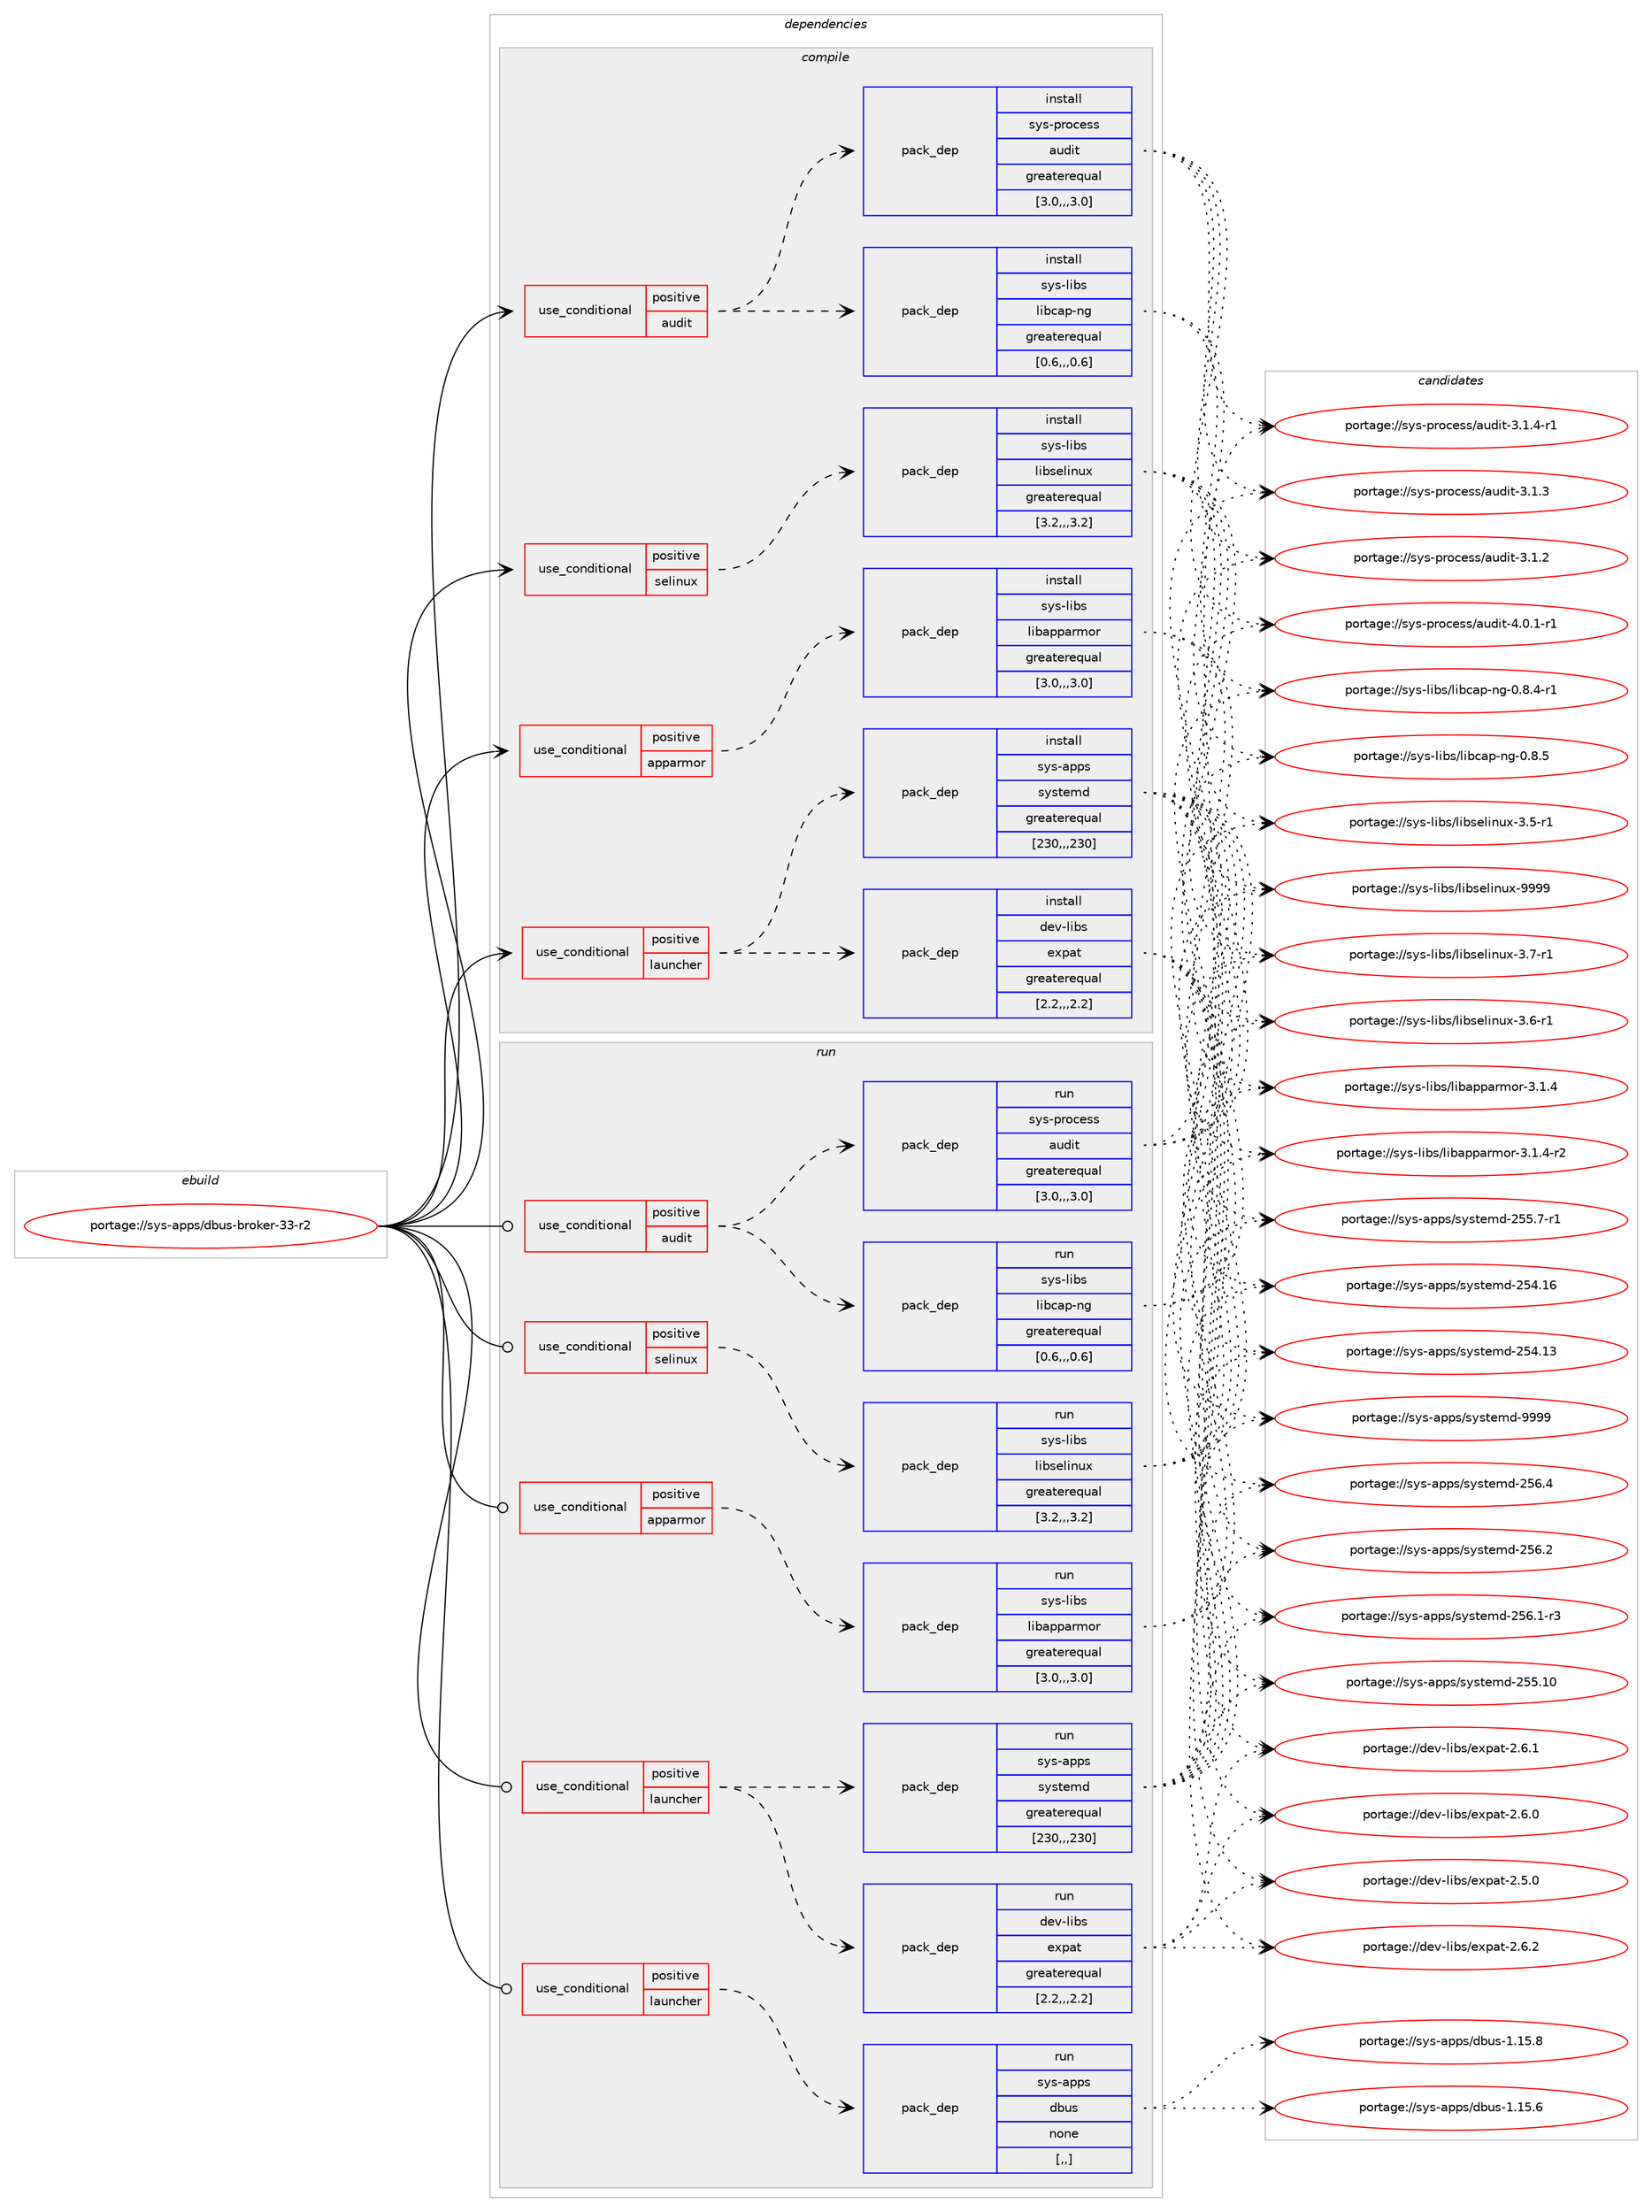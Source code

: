 digraph prolog {

# *************
# Graph options
# *************

newrank=true;
concentrate=true;
compound=true;
graph [rankdir=LR,fontname=Helvetica,fontsize=10,ranksep=1.5];#, ranksep=2.5, nodesep=0.2];
edge  [arrowhead=vee];
node  [fontname=Helvetica,fontsize=10];

# **********
# The ebuild
# **********

subgraph cluster_leftcol {
color=gray;
label=<<i>ebuild</i>>;
id [label="portage://sys-apps/dbus-broker-33-r2", color=red, width=4, href="../sys-apps/dbus-broker-33-r2.svg"];
}

# ****************
# The dependencies
# ****************

subgraph cluster_midcol {
color=gray;
label=<<i>dependencies</i>>;
subgraph cluster_compile {
fillcolor="#eeeeee";
style=filled;
label=<<i>compile</i>>;
subgraph cond110672 {
dependency419293 [label=<<TABLE BORDER="0" CELLBORDER="1" CELLSPACING="0" CELLPADDING="4"><TR><TD ROWSPAN="3" CELLPADDING="10">use_conditional</TD></TR><TR><TD>positive</TD></TR><TR><TD>apparmor</TD></TR></TABLE>>, shape=none, color=red];
subgraph pack305705 {
dependency419294 [label=<<TABLE BORDER="0" CELLBORDER="1" CELLSPACING="0" CELLPADDING="4" WIDTH="220"><TR><TD ROWSPAN="6" CELLPADDING="30">pack_dep</TD></TR><TR><TD WIDTH="110">install</TD></TR><TR><TD>sys-libs</TD></TR><TR><TD>libapparmor</TD></TR><TR><TD>greaterequal</TD></TR><TR><TD>[3.0,,,3.0]</TD></TR></TABLE>>, shape=none, color=blue];
}
dependency419293:e -> dependency419294:w [weight=20,style="dashed",arrowhead="vee"];
}
id:e -> dependency419293:w [weight=20,style="solid",arrowhead="vee"];
subgraph cond110673 {
dependency419295 [label=<<TABLE BORDER="0" CELLBORDER="1" CELLSPACING="0" CELLPADDING="4"><TR><TD ROWSPAN="3" CELLPADDING="10">use_conditional</TD></TR><TR><TD>positive</TD></TR><TR><TD>audit</TD></TR></TABLE>>, shape=none, color=red];
subgraph pack305706 {
dependency419296 [label=<<TABLE BORDER="0" CELLBORDER="1" CELLSPACING="0" CELLPADDING="4" WIDTH="220"><TR><TD ROWSPAN="6" CELLPADDING="30">pack_dep</TD></TR><TR><TD WIDTH="110">install</TD></TR><TR><TD>sys-process</TD></TR><TR><TD>audit</TD></TR><TR><TD>greaterequal</TD></TR><TR><TD>[3.0,,,3.0]</TD></TR></TABLE>>, shape=none, color=blue];
}
dependency419295:e -> dependency419296:w [weight=20,style="dashed",arrowhead="vee"];
subgraph pack305707 {
dependency419297 [label=<<TABLE BORDER="0" CELLBORDER="1" CELLSPACING="0" CELLPADDING="4" WIDTH="220"><TR><TD ROWSPAN="6" CELLPADDING="30">pack_dep</TD></TR><TR><TD WIDTH="110">install</TD></TR><TR><TD>sys-libs</TD></TR><TR><TD>libcap-ng</TD></TR><TR><TD>greaterequal</TD></TR><TR><TD>[0.6,,,0.6]</TD></TR></TABLE>>, shape=none, color=blue];
}
dependency419295:e -> dependency419297:w [weight=20,style="dashed",arrowhead="vee"];
}
id:e -> dependency419295:w [weight=20,style="solid",arrowhead="vee"];
subgraph cond110674 {
dependency419298 [label=<<TABLE BORDER="0" CELLBORDER="1" CELLSPACING="0" CELLPADDING="4"><TR><TD ROWSPAN="3" CELLPADDING="10">use_conditional</TD></TR><TR><TD>positive</TD></TR><TR><TD>launcher</TD></TR></TABLE>>, shape=none, color=red];
subgraph pack305708 {
dependency419299 [label=<<TABLE BORDER="0" CELLBORDER="1" CELLSPACING="0" CELLPADDING="4" WIDTH="220"><TR><TD ROWSPAN="6" CELLPADDING="30">pack_dep</TD></TR><TR><TD WIDTH="110">install</TD></TR><TR><TD>dev-libs</TD></TR><TR><TD>expat</TD></TR><TR><TD>greaterequal</TD></TR><TR><TD>[2.2,,,2.2]</TD></TR></TABLE>>, shape=none, color=blue];
}
dependency419298:e -> dependency419299:w [weight=20,style="dashed",arrowhead="vee"];
subgraph pack305709 {
dependency419300 [label=<<TABLE BORDER="0" CELLBORDER="1" CELLSPACING="0" CELLPADDING="4" WIDTH="220"><TR><TD ROWSPAN="6" CELLPADDING="30">pack_dep</TD></TR><TR><TD WIDTH="110">install</TD></TR><TR><TD>sys-apps</TD></TR><TR><TD>systemd</TD></TR><TR><TD>greaterequal</TD></TR><TR><TD>[230,,,230]</TD></TR></TABLE>>, shape=none, color=blue];
}
dependency419298:e -> dependency419300:w [weight=20,style="dashed",arrowhead="vee"];
}
id:e -> dependency419298:w [weight=20,style="solid",arrowhead="vee"];
subgraph cond110675 {
dependency419301 [label=<<TABLE BORDER="0" CELLBORDER="1" CELLSPACING="0" CELLPADDING="4"><TR><TD ROWSPAN="3" CELLPADDING="10">use_conditional</TD></TR><TR><TD>positive</TD></TR><TR><TD>selinux</TD></TR></TABLE>>, shape=none, color=red];
subgraph pack305710 {
dependency419302 [label=<<TABLE BORDER="0" CELLBORDER="1" CELLSPACING="0" CELLPADDING="4" WIDTH="220"><TR><TD ROWSPAN="6" CELLPADDING="30">pack_dep</TD></TR><TR><TD WIDTH="110">install</TD></TR><TR><TD>sys-libs</TD></TR><TR><TD>libselinux</TD></TR><TR><TD>greaterequal</TD></TR><TR><TD>[3.2,,,3.2]</TD></TR></TABLE>>, shape=none, color=blue];
}
dependency419301:e -> dependency419302:w [weight=20,style="dashed",arrowhead="vee"];
}
id:e -> dependency419301:w [weight=20,style="solid",arrowhead="vee"];
}
subgraph cluster_compileandrun {
fillcolor="#eeeeee";
style=filled;
label=<<i>compile and run</i>>;
}
subgraph cluster_run {
fillcolor="#eeeeee";
style=filled;
label=<<i>run</i>>;
subgraph cond110676 {
dependency419303 [label=<<TABLE BORDER="0" CELLBORDER="1" CELLSPACING="0" CELLPADDING="4"><TR><TD ROWSPAN="3" CELLPADDING="10">use_conditional</TD></TR><TR><TD>positive</TD></TR><TR><TD>apparmor</TD></TR></TABLE>>, shape=none, color=red];
subgraph pack305711 {
dependency419304 [label=<<TABLE BORDER="0" CELLBORDER="1" CELLSPACING="0" CELLPADDING="4" WIDTH="220"><TR><TD ROWSPAN="6" CELLPADDING="30">pack_dep</TD></TR><TR><TD WIDTH="110">run</TD></TR><TR><TD>sys-libs</TD></TR><TR><TD>libapparmor</TD></TR><TR><TD>greaterequal</TD></TR><TR><TD>[3.0,,,3.0]</TD></TR></TABLE>>, shape=none, color=blue];
}
dependency419303:e -> dependency419304:w [weight=20,style="dashed",arrowhead="vee"];
}
id:e -> dependency419303:w [weight=20,style="solid",arrowhead="odot"];
subgraph cond110677 {
dependency419305 [label=<<TABLE BORDER="0" CELLBORDER="1" CELLSPACING="0" CELLPADDING="4"><TR><TD ROWSPAN="3" CELLPADDING="10">use_conditional</TD></TR><TR><TD>positive</TD></TR><TR><TD>audit</TD></TR></TABLE>>, shape=none, color=red];
subgraph pack305712 {
dependency419306 [label=<<TABLE BORDER="0" CELLBORDER="1" CELLSPACING="0" CELLPADDING="4" WIDTH="220"><TR><TD ROWSPAN="6" CELLPADDING="30">pack_dep</TD></TR><TR><TD WIDTH="110">run</TD></TR><TR><TD>sys-process</TD></TR><TR><TD>audit</TD></TR><TR><TD>greaterequal</TD></TR><TR><TD>[3.0,,,3.0]</TD></TR></TABLE>>, shape=none, color=blue];
}
dependency419305:e -> dependency419306:w [weight=20,style="dashed",arrowhead="vee"];
subgraph pack305713 {
dependency419307 [label=<<TABLE BORDER="0" CELLBORDER="1" CELLSPACING="0" CELLPADDING="4" WIDTH="220"><TR><TD ROWSPAN="6" CELLPADDING="30">pack_dep</TD></TR><TR><TD WIDTH="110">run</TD></TR><TR><TD>sys-libs</TD></TR><TR><TD>libcap-ng</TD></TR><TR><TD>greaterequal</TD></TR><TR><TD>[0.6,,,0.6]</TD></TR></TABLE>>, shape=none, color=blue];
}
dependency419305:e -> dependency419307:w [weight=20,style="dashed",arrowhead="vee"];
}
id:e -> dependency419305:w [weight=20,style="solid",arrowhead="odot"];
subgraph cond110678 {
dependency419308 [label=<<TABLE BORDER="0" CELLBORDER="1" CELLSPACING="0" CELLPADDING="4"><TR><TD ROWSPAN="3" CELLPADDING="10">use_conditional</TD></TR><TR><TD>positive</TD></TR><TR><TD>launcher</TD></TR></TABLE>>, shape=none, color=red];
subgraph pack305714 {
dependency419309 [label=<<TABLE BORDER="0" CELLBORDER="1" CELLSPACING="0" CELLPADDING="4" WIDTH="220"><TR><TD ROWSPAN="6" CELLPADDING="30">pack_dep</TD></TR><TR><TD WIDTH="110">run</TD></TR><TR><TD>dev-libs</TD></TR><TR><TD>expat</TD></TR><TR><TD>greaterequal</TD></TR><TR><TD>[2.2,,,2.2]</TD></TR></TABLE>>, shape=none, color=blue];
}
dependency419308:e -> dependency419309:w [weight=20,style="dashed",arrowhead="vee"];
subgraph pack305715 {
dependency419310 [label=<<TABLE BORDER="0" CELLBORDER="1" CELLSPACING="0" CELLPADDING="4" WIDTH="220"><TR><TD ROWSPAN="6" CELLPADDING="30">pack_dep</TD></TR><TR><TD WIDTH="110">run</TD></TR><TR><TD>sys-apps</TD></TR><TR><TD>systemd</TD></TR><TR><TD>greaterequal</TD></TR><TR><TD>[230,,,230]</TD></TR></TABLE>>, shape=none, color=blue];
}
dependency419308:e -> dependency419310:w [weight=20,style="dashed",arrowhead="vee"];
}
id:e -> dependency419308:w [weight=20,style="solid",arrowhead="odot"];
subgraph cond110679 {
dependency419311 [label=<<TABLE BORDER="0" CELLBORDER="1" CELLSPACING="0" CELLPADDING="4"><TR><TD ROWSPAN="3" CELLPADDING="10">use_conditional</TD></TR><TR><TD>positive</TD></TR><TR><TD>launcher</TD></TR></TABLE>>, shape=none, color=red];
subgraph pack305716 {
dependency419312 [label=<<TABLE BORDER="0" CELLBORDER="1" CELLSPACING="0" CELLPADDING="4" WIDTH="220"><TR><TD ROWSPAN="6" CELLPADDING="30">pack_dep</TD></TR><TR><TD WIDTH="110">run</TD></TR><TR><TD>sys-apps</TD></TR><TR><TD>dbus</TD></TR><TR><TD>none</TD></TR><TR><TD>[,,]</TD></TR></TABLE>>, shape=none, color=blue];
}
dependency419311:e -> dependency419312:w [weight=20,style="dashed",arrowhead="vee"];
}
id:e -> dependency419311:w [weight=20,style="solid",arrowhead="odot"];
subgraph cond110680 {
dependency419313 [label=<<TABLE BORDER="0" CELLBORDER="1" CELLSPACING="0" CELLPADDING="4"><TR><TD ROWSPAN="3" CELLPADDING="10">use_conditional</TD></TR><TR><TD>positive</TD></TR><TR><TD>selinux</TD></TR></TABLE>>, shape=none, color=red];
subgraph pack305717 {
dependency419314 [label=<<TABLE BORDER="0" CELLBORDER="1" CELLSPACING="0" CELLPADDING="4" WIDTH="220"><TR><TD ROWSPAN="6" CELLPADDING="30">pack_dep</TD></TR><TR><TD WIDTH="110">run</TD></TR><TR><TD>sys-libs</TD></TR><TR><TD>libselinux</TD></TR><TR><TD>greaterequal</TD></TR><TR><TD>[3.2,,,3.2]</TD></TR></TABLE>>, shape=none, color=blue];
}
dependency419313:e -> dependency419314:w [weight=20,style="dashed",arrowhead="vee"];
}
id:e -> dependency419313:w [weight=20,style="solid",arrowhead="odot"];
}
}

# **************
# The candidates
# **************

subgraph cluster_choices {
rank=same;
color=gray;
label=<<i>candidates</i>>;

subgraph choice305705 {
color=black;
nodesep=1;
choice1151211154510810598115471081059897112112971141091111144551464946524511450 [label="portage://sys-libs/libapparmor-3.1.4-r2", color=red, width=4,href="../sys-libs/libapparmor-3.1.4-r2.svg"];
choice115121115451081059811547108105989711211297114109111114455146494652 [label="portage://sys-libs/libapparmor-3.1.4", color=red, width=4,href="../sys-libs/libapparmor-3.1.4.svg"];
dependency419294:e -> choice1151211154510810598115471081059897112112971141091111144551464946524511450:w [style=dotted,weight="100"];
dependency419294:e -> choice115121115451081059811547108105989711211297114109111114455146494652:w [style=dotted,weight="100"];
}
subgraph choice305706 {
color=black;
nodesep=1;
choice115121115451121141119910111511547971171001051164552464846494511449 [label="portage://sys-process/audit-4.0.1-r1", color=red, width=4,href="../sys-process/audit-4.0.1-r1.svg"];
choice115121115451121141119910111511547971171001051164551464946524511449 [label="portage://sys-process/audit-3.1.4-r1", color=red, width=4,href="../sys-process/audit-3.1.4-r1.svg"];
choice11512111545112114111991011151154797117100105116455146494651 [label="portage://sys-process/audit-3.1.3", color=red, width=4,href="../sys-process/audit-3.1.3.svg"];
choice11512111545112114111991011151154797117100105116455146494650 [label="portage://sys-process/audit-3.1.2", color=red, width=4,href="../sys-process/audit-3.1.2.svg"];
dependency419296:e -> choice115121115451121141119910111511547971171001051164552464846494511449:w [style=dotted,weight="100"];
dependency419296:e -> choice115121115451121141119910111511547971171001051164551464946524511449:w [style=dotted,weight="100"];
dependency419296:e -> choice11512111545112114111991011151154797117100105116455146494651:w [style=dotted,weight="100"];
dependency419296:e -> choice11512111545112114111991011151154797117100105116455146494650:w [style=dotted,weight="100"];
}
subgraph choice305707 {
color=black;
nodesep=1;
choice11512111545108105981154710810598999711245110103454846564653 [label="portage://sys-libs/libcap-ng-0.8.5", color=red, width=4,href="../sys-libs/libcap-ng-0.8.5.svg"];
choice115121115451081059811547108105989997112451101034548465646524511449 [label="portage://sys-libs/libcap-ng-0.8.4-r1", color=red, width=4,href="../sys-libs/libcap-ng-0.8.4-r1.svg"];
dependency419297:e -> choice11512111545108105981154710810598999711245110103454846564653:w [style=dotted,weight="100"];
dependency419297:e -> choice115121115451081059811547108105989997112451101034548465646524511449:w [style=dotted,weight="100"];
}
subgraph choice305708 {
color=black;
nodesep=1;
choice10010111845108105981154710112011297116455046544650 [label="portage://dev-libs/expat-2.6.2", color=red, width=4,href="../dev-libs/expat-2.6.2.svg"];
choice10010111845108105981154710112011297116455046544649 [label="portage://dev-libs/expat-2.6.1", color=red, width=4,href="../dev-libs/expat-2.6.1.svg"];
choice10010111845108105981154710112011297116455046544648 [label="portage://dev-libs/expat-2.6.0", color=red, width=4,href="../dev-libs/expat-2.6.0.svg"];
choice10010111845108105981154710112011297116455046534648 [label="portage://dev-libs/expat-2.5.0", color=red, width=4,href="../dev-libs/expat-2.5.0.svg"];
dependency419299:e -> choice10010111845108105981154710112011297116455046544650:w [style=dotted,weight="100"];
dependency419299:e -> choice10010111845108105981154710112011297116455046544649:w [style=dotted,weight="100"];
dependency419299:e -> choice10010111845108105981154710112011297116455046544648:w [style=dotted,weight="100"];
dependency419299:e -> choice10010111845108105981154710112011297116455046534648:w [style=dotted,weight="100"];
}
subgraph choice305709 {
color=black;
nodesep=1;
choice1151211154597112112115471151211151161011091004557575757 [label="portage://sys-apps/systemd-9999", color=red, width=4,href="../sys-apps/systemd-9999.svg"];
choice115121115459711211211547115121115116101109100455053544652 [label="portage://sys-apps/systemd-256.4", color=red, width=4,href="../sys-apps/systemd-256.4.svg"];
choice115121115459711211211547115121115116101109100455053544650 [label="portage://sys-apps/systemd-256.2", color=red, width=4,href="../sys-apps/systemd-256.2.svg"];
choice1151211154597112112115471151211151161011091004550535446494511451 [label="portage://sys-apps/systemd-256.1-r3", color=red, width=4,href="../sys-apps/systemd-256.1-r3.svg"];
choice11512111545971121121154711512111511610110910045505353464948 [label="portage://sys-apps/systemd-255.10", color=red, width=4,href="../sys-apps/systemd-255.10.svg"];
choice1151211154597112112115471151211151161011091004550535346554511449 [label="portage://sys-apps/systemd-255.7-r1", color=red, width=4,href="../sys-apps/systemd-255.7-r1.svg"];
choice11512111545971121121154711512111511610110910045505352464954 [label="portage://sys-apps/systemd-254.16", color=red, width=4,href="../sys-apps/systemd-254.16.svg"];
choice11512111545971121121154711512111511610110910045505352464951 [label="portage://sys-apps/systemd-254.13", color=red, width=4,href="../sys-apps/systemd-254.13.svg"];
dependency419300:e -> choice1151211154597112112115471151211151161011091004557575757:w [style=dotted,weight="100"];
dependency419300:e -> choice115121115459711211211547115121115116101109100455053544652:w [style=dotted,weight="100"];
dependency419300:e -> choice115121115459711211211547115121115116101109100455053544650:w [style=dotted,weight="100"];
dependency419300:e -> choice1151211154597112112115471151211151161011091004550535446494511451:w [style=dotted,weight="100"];
dependency419300:e -> choice11512111545971121121154711512111511610110910045505353464948:w [style=dotted,weight="100"];
dependency419300:e -> choice1151211154597112112115471151211151161011091004550535346554511449:w [style=dotted,weight="100"];
dependency419300:e -> choice11512111545971121121154711512111511610110910045505352464954:w [style=dotted,weight="100"];
dependency419300:e -> choice11512111545971121121154711512111511610110910045505352464951:w [style=dotted,weight="100"];
}
subgraph choice305710 {
color=black;
nodesep=1;
choice115121115451081059811547108105981151011081051101171204557575757 [label="portage://sys-libs/libselinux-9999", color=red, width=4,href="../sys-libs/libselinux-9999.svg"];
choice11512111545108105981154710810598115101108105110117120455146554511449 [label="portage://sys-libs/libselinux-3.7-r1", color=red, width=4,href="../sys-libs/libselinux-3.7-r1.svg"];
choice11512111545108105981154710810598115101108105110117120455146544511449 [label="portage://sys-libs/libselinux-3.6-r1", color=red, width=4,href="../sys-libs/libselinux-3.6-r1.svg"];
choice11512111545108105981154710810598115101108105110117120455146534511449 [label="portage://sys-libs/libselinux-3.5-r1", color=red, width=4,href="../sys-libs/libselinux-3.5-r1.svg"];
dependency419302:e -> choice115121115451081059811547108105981151011081051101171204557575757:w [style=dotted,weight="100"];
dependency419302:e -> choice11512111545108105981154710810598115101108105110117120455146554511449:w [style=dotted,weight="100"];
dependency419302:e -> choice11512111545108105981154710810598115101108105110117120455146544511449:w [style=dotted,weight="100"];
dependency419302:e -> choice11512111545108105981154710810598115101108105110117120455146534511449:w [style=dotted,weight="100"];
}
subgraph choice305711 {
color=black;
nodesep=1;
choice1151211154510810598115471081059897112112971141091111144551464946524511450 [label="portage://sys-libs/libapparmor-3.1.4-r2", color=red, width=4,href="../sys-libs/libapparmor-3.1.4-r2.svg"];
choice115121115451081059811547108105989711211297114109111114455146494652 [label="portage://sys-libs/libapparmor-3.1.4", color=red, width=4,href="../sys-libs/libapparmor-3.1.4.svg"];
dependency419304:e -> choice1151211154510810598115471081059897112112971141091111144551464946524511450:w [style=dotted,weight="100"];
dependency419304:e -> choice115121115451081059811547108105989711211297114109111114455146494652:w [style=dotted,weight="100"];
}
subgraph choice305712 {
color=black;
nodesep=1;
choice115121115451121141119910111511547971171001051164552464846494511449 [label="portage://sys-process/audit-4.0.1-r1", color=red, width=4,href="../sys-process/audit-4.0.1-r1.svg"];
choice115121115451121141119910111511547971171001051164551464946524511449 [label="portage://sys-process/audit-3.1.4-r1", color=red, width=4,href="../sys-process/audit-3.1.4-r1.svg"];
choice11512111545112114111991011151154797117100105116455146494651 [label="portage://sys-process/audit-3.1.3", color=red, width=4,href="../sys-process/audit-3.1.3.svg"];
choice11512111545112114111991011151154797117100105116455146494650 [label="portage://sys-process/audit-3.1.2", color=red, width=4,href="../sys-process/audit-3.1.2.svg"];
dependency419306:e -> choice115121115451121141119910111511547971171001051164552464846494511449:w [style=dotted,weight="100"];
dependency419306:e -> choice115121115451121141119910111511547971171001051164551464946524511449:w [style=dotted,weight="100"];
dependency419306:e -> choice11512111545112114111991011151154797117100105116455146494651:w [style=dotted,weight="100"];
dependency419306:e -> choice11512111545112114111991011151154797117100105116455146494650:w [style=dotted,weight="100"];
}
subgraph choice305713 {
color=black;
nodesep=1;
choice11512111545108105981154710810598999711245110103454846564653 [label="portage://sys-libs/libcap-ng-0.8.5", color=red, width=4,href="../sys-libs/libcap-ng-0.8.5.svg"];
choice115121115451081059811547108105989997112451101034548465646524511449 [label="portage://sys-libs/libcap-ng-0.8.4-r1", color=red, width=4,href="../sys-libs/libcap-ng-0.8.4-r1.svg"];
dependency419307:e -> choice11512111545108105981154710810598999711245110103454846564653:w [style=dotted,weight="100"];
dependency419307:e -> choice115121115451081059811547108105989997112451101034548465646524511449:w [style=dotted,weight="100"];
}
subgraph choice305714 {
color=black;
nodesep=1;
choice10010111845108105981154710112011297116455046544650 [label="portage://dev-libs/expat-2.6.2", color=red, width=4,href="../dev-libs/expat-2.6.2.svg"];
choice10010111845108105981154710112011297116455046544649 [label="portage://dev-libs/expat-2.6.1", color=red, width=4,href="../dev-libs/expat-2.6.1.svg"];
choice10010111845108105981154710112011297116455046544648 [label="portage://dev-libs/expat-2.6.0", color=red, width=4,href="../dev-libs/expat-2.6.0.svg"];
choice10010111845108105981154710112011297116455046534648 [label="portage://dev-libs/expat-2.5.0", color=red, width=4,href="../dev-libs/expat-2.5.0.svg"];
dependency419309:e -> choice10010111845108105981154710112011297116455046544650:w [style=dotted,weight="100"];
dependency419309:e -> choice10010111845108105981154710112011297116455046544649:w [style=dotted,weight="100"];
dependency419309:e -> choice10010111845108105981154710112011297116455046544648:w [style=dotted,weight="100"];
dependency419309:e -> choice10010111845108105981154710112011297116455046534648:w [style=dotted,weight="100"];
}
subgraph choice305715 {
color=black;
nodesep=1;
choice1151211154597112112115471151211151161011091004557575757 [label="portage://sys-apps/systemd-9999", color=red, width=4,href="../sys-apps/systemd-9999.svg"];
choice115121115459711211211547115121115116101109100455053544652 [label="portage://sys-apps/systemd-256.4", color=red, width=4,href="../sys-apps/systemd-256.4.svg"];
choice115121115459711211211547115121115116101109100455053544650 [label="portage://sys-apps/systemd-256.2", color=red, width=4,href="../sys-apps/systemd-256.2.svg"];
choice1151211154597112112115471151211151161011091004550535446494511451 [label="portage://sys-apps/systemd-256.1-r3", color=red, width=4,href="../sys-apps/systemd-256.1-r3.svg"];
choice11512111545971121121154711512111511610110910045505353464948 [label="portage://sys-apps/systemd-255.10", color=red, width=4,href="../sys-apps/systemd-255.10.svg"];
choice1151211154597112112115471151211151161011091004550535346554511449 [label="portage://sys-apps/systemd-255.7-r1", color=red, width=4,href="../sys-apps/systemd-255.7-r1.svg"];
choice11512111545971121121154711512111511610110910045505352464954 [label="portage://sys-apps/systemd-254.16", color=red, width=4,href="../sys-apps/systemd-254.16.svg"];
choice11512111545971121121154711512111511610110910045505352464951 [label="portage://sys-apps/systemd-254.13", color=red, width=4,href="../sys-apps/systemd-254.13.svg"];
dependency419310:e -> choice1151211154597112112115471151211151161011091004557575757:w [style=dotted,weight="100"];
dependency419310:e -> choice115121115459711211211547115121115116101109100455053544652:w [style=dotted,weight="100"];
dependency419310:e -> choice115121115459711211211547115121115116101109100455053544650:w [style=dotted,weight="100"];
dependency419310:e -> choice1151211154597112112115471151211151161011091004550535446494511451:w [style=dotted,weight="100"];
dependency419310:e -> choice11512111545971121121154711512111511610110910045505353464948:w [style=dotted,weight="100"];
dependency419310:e -> choice1151211154597112112115471151211151161011091004550535346554511449:w [style=dotted,weight="100"];
dependency419310:e -> choice11512111545971121121154711512111511610110910045505352464954:w [style=dotted,weight="100"];
dependency419310:e -> choice11512111545971121121154711512111511610110910045505352464951:w [style=dotted,weight="100"];
}
subgraph choice305716 {
color=black;
nodesep=1;
choice1151211154597112112115471009811711545494649534656 [label="portage://sys-apps/dbus-1.15.8", color=red, width=4,href="../sys-apps/dbus-1.15.8.svg"];
choice1151211154597112112115471009811711545494649534654 [label="portage://sys-apps/dbus-1.15.6", color=red, width=4,href="../sys-apps/dbus-1.15.6.svg"];
dependency419312:e -> choice1151211154597112112115471009811711545494649534656:w [style=dotted,weight="100"];
dependency419312:e -> choice1151211154597112112115471009811711545494649534654:w [style=dotted,weight="100"];
}
subgraph choice305717 {
color=black;
nodesep=1;
choice115121115451081059811547108105981151011081051101171204557575757 [label="portage://sys-libs/libselinux-9999", color=red, width=4,href="../sys-libs/libselinux-9999.svg"];
choice11512111545108105981154710810598115101108105110117120455146554511449 [label="portage://sys-libs/libselinux-3.7-r1", color=red, width=4,href="../sys-libs/libselinux-3.7-r1.svg"];
choice11512111545108105981154710810598115101108105110117120455146544511449 [label="portage://sys-libs/libselinux-3.6-r1", color=red, width=4,href="../sys-libs/libselinux-3.6-r1.svg"];
choice11512111545108105981154710810598115101108105110117120455146534511449 [label="portage://sys-libs/libselinux-3.5-r1", color=red, width=4,href="../sys-libs/libselinux-3.5-r1.svg"];
dependency419314:e -> choice115121115451081059811547108105981151011081051101171204557575757:w [style=dotted,weight="100"];
dependency419314:e -> choice11512111545108105981154710810598115101108105110117120455146554511449:w [style=dotted,weight="100"];
dependency419314:e -> choice11512111545108105981154710810598115101108105110117120455146544511449:w [style=dotted,weight="100"];
dependency419314:e -> choice11512111545108105981154710810598115101108105110117120455146534511449:w [style=dotted,weight="100"];
}
}

}
